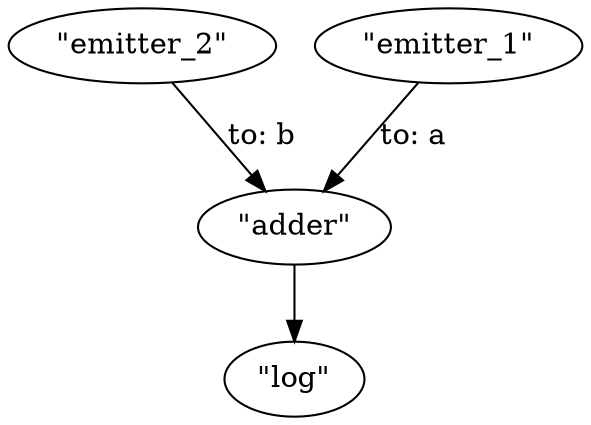 digraph {
    0 [ label = "\"emitter_2\"" ]
    1 [ label = "\"adder\"" ]
    2 [ label = "\"log\"" ]
    3 [ label = "\"emitter_1\"" ]
    3 -> 1 [ label="to: a"]
    0 -> 1 [ label="to: b"]
    1 -> 2 [ label=""]
}
